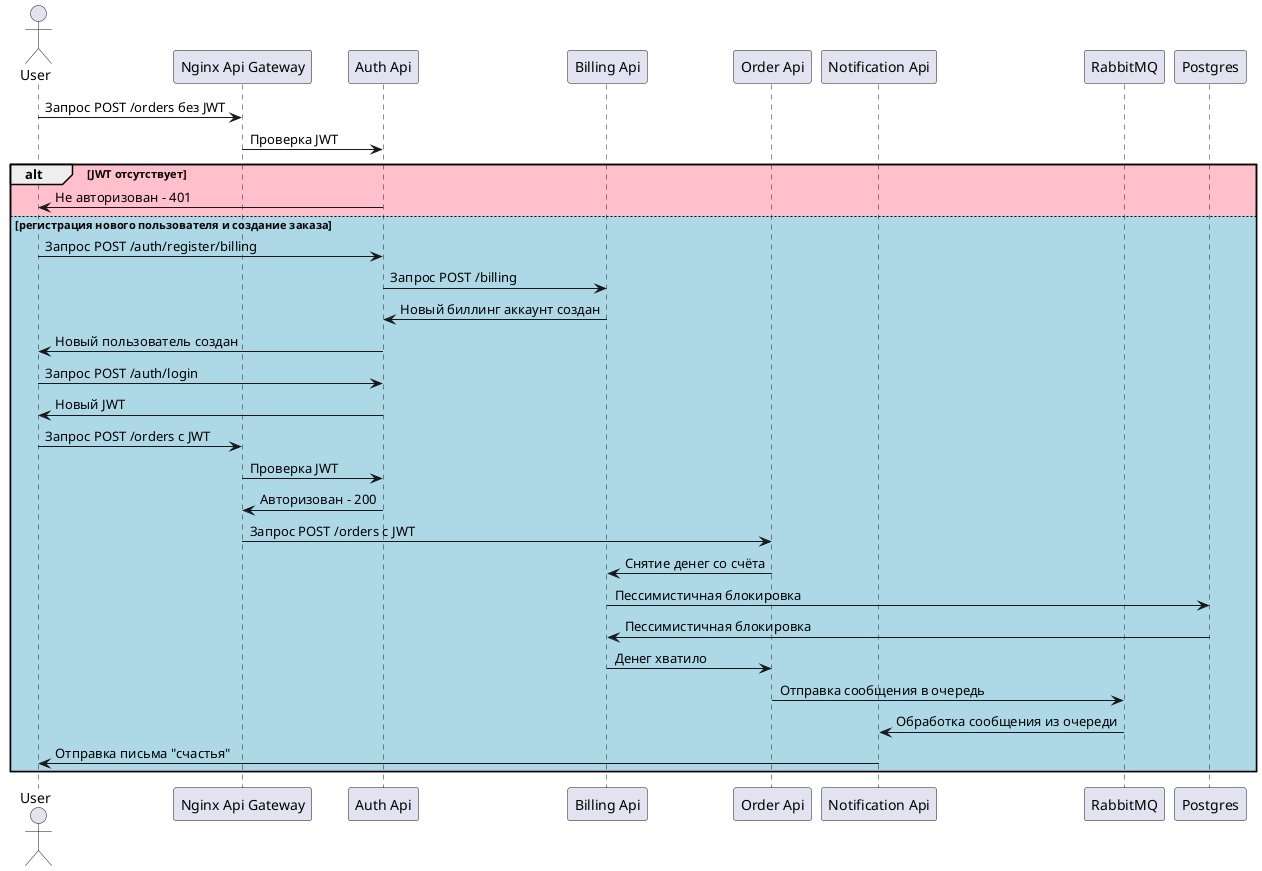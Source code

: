 ﻿@startuml
'https://plantuml.com/sequence-diagram

actor "User"
participant "Nginx Api Gateway"
participant "Auth Api"
participant "Billing Api"
participant "Order Api"
participant "Notification Api"
participant "RabbitMQ"
participant "Postgres"

"User" -> "Nginx Api Gateway" : Запрос POST /orders без JWT
"Nginx Api Gateway" -> "Auth Api" : Проверка JWT

alt #Pink JWT отсутствует

"Auth Api" -> "User" : Не авторизован - 401

else #LightBlue регистрация нового пользователя и создание заказа

"User" -> "Auth Api" : Запрос POST /auth/register/billing
"Auth Api" -> "Billing Api" : Запрос POST /billing
"Billing Api" -> "Auth Api" : Новый биллинг аккаунт создан
"Auth Api" -> "User" : Новый пользователь создан

"User" -> "Auth Api" : Запрос POST /auth/login
"Auth Api" -> "User" : Новый JWT

"User" -> "Nginx Api Gateway" : Запрос POST /orders с JWT
"Nginx Api Gateway" -> "Auth Api" : Проверка JWT
"Auth Api" -> "Nginx Api Gateway" : Авторизован - 200
"Nginx Api Gateway" -> "Order Api" : Запрос POST /orders с JWT
"Order Api" -> "Billing Api" : Снятие денег со счёта
"Billing Api" -> "Postgres" : Пессимистичная блокировка
"Postgres" -> "Billing Api" : Пессимистичная блокировка
"Billing Api" -> "Order Api" : Денег хватило
"Order Api" -> "RabbitMQ" : Отправка сообщения в очередь
"RabbitMQ" -> "Notification Api" : Обработка сообщения из очереди
"Notification Api" -> "User" : Отправка письма "счастья"

end
@enduml
